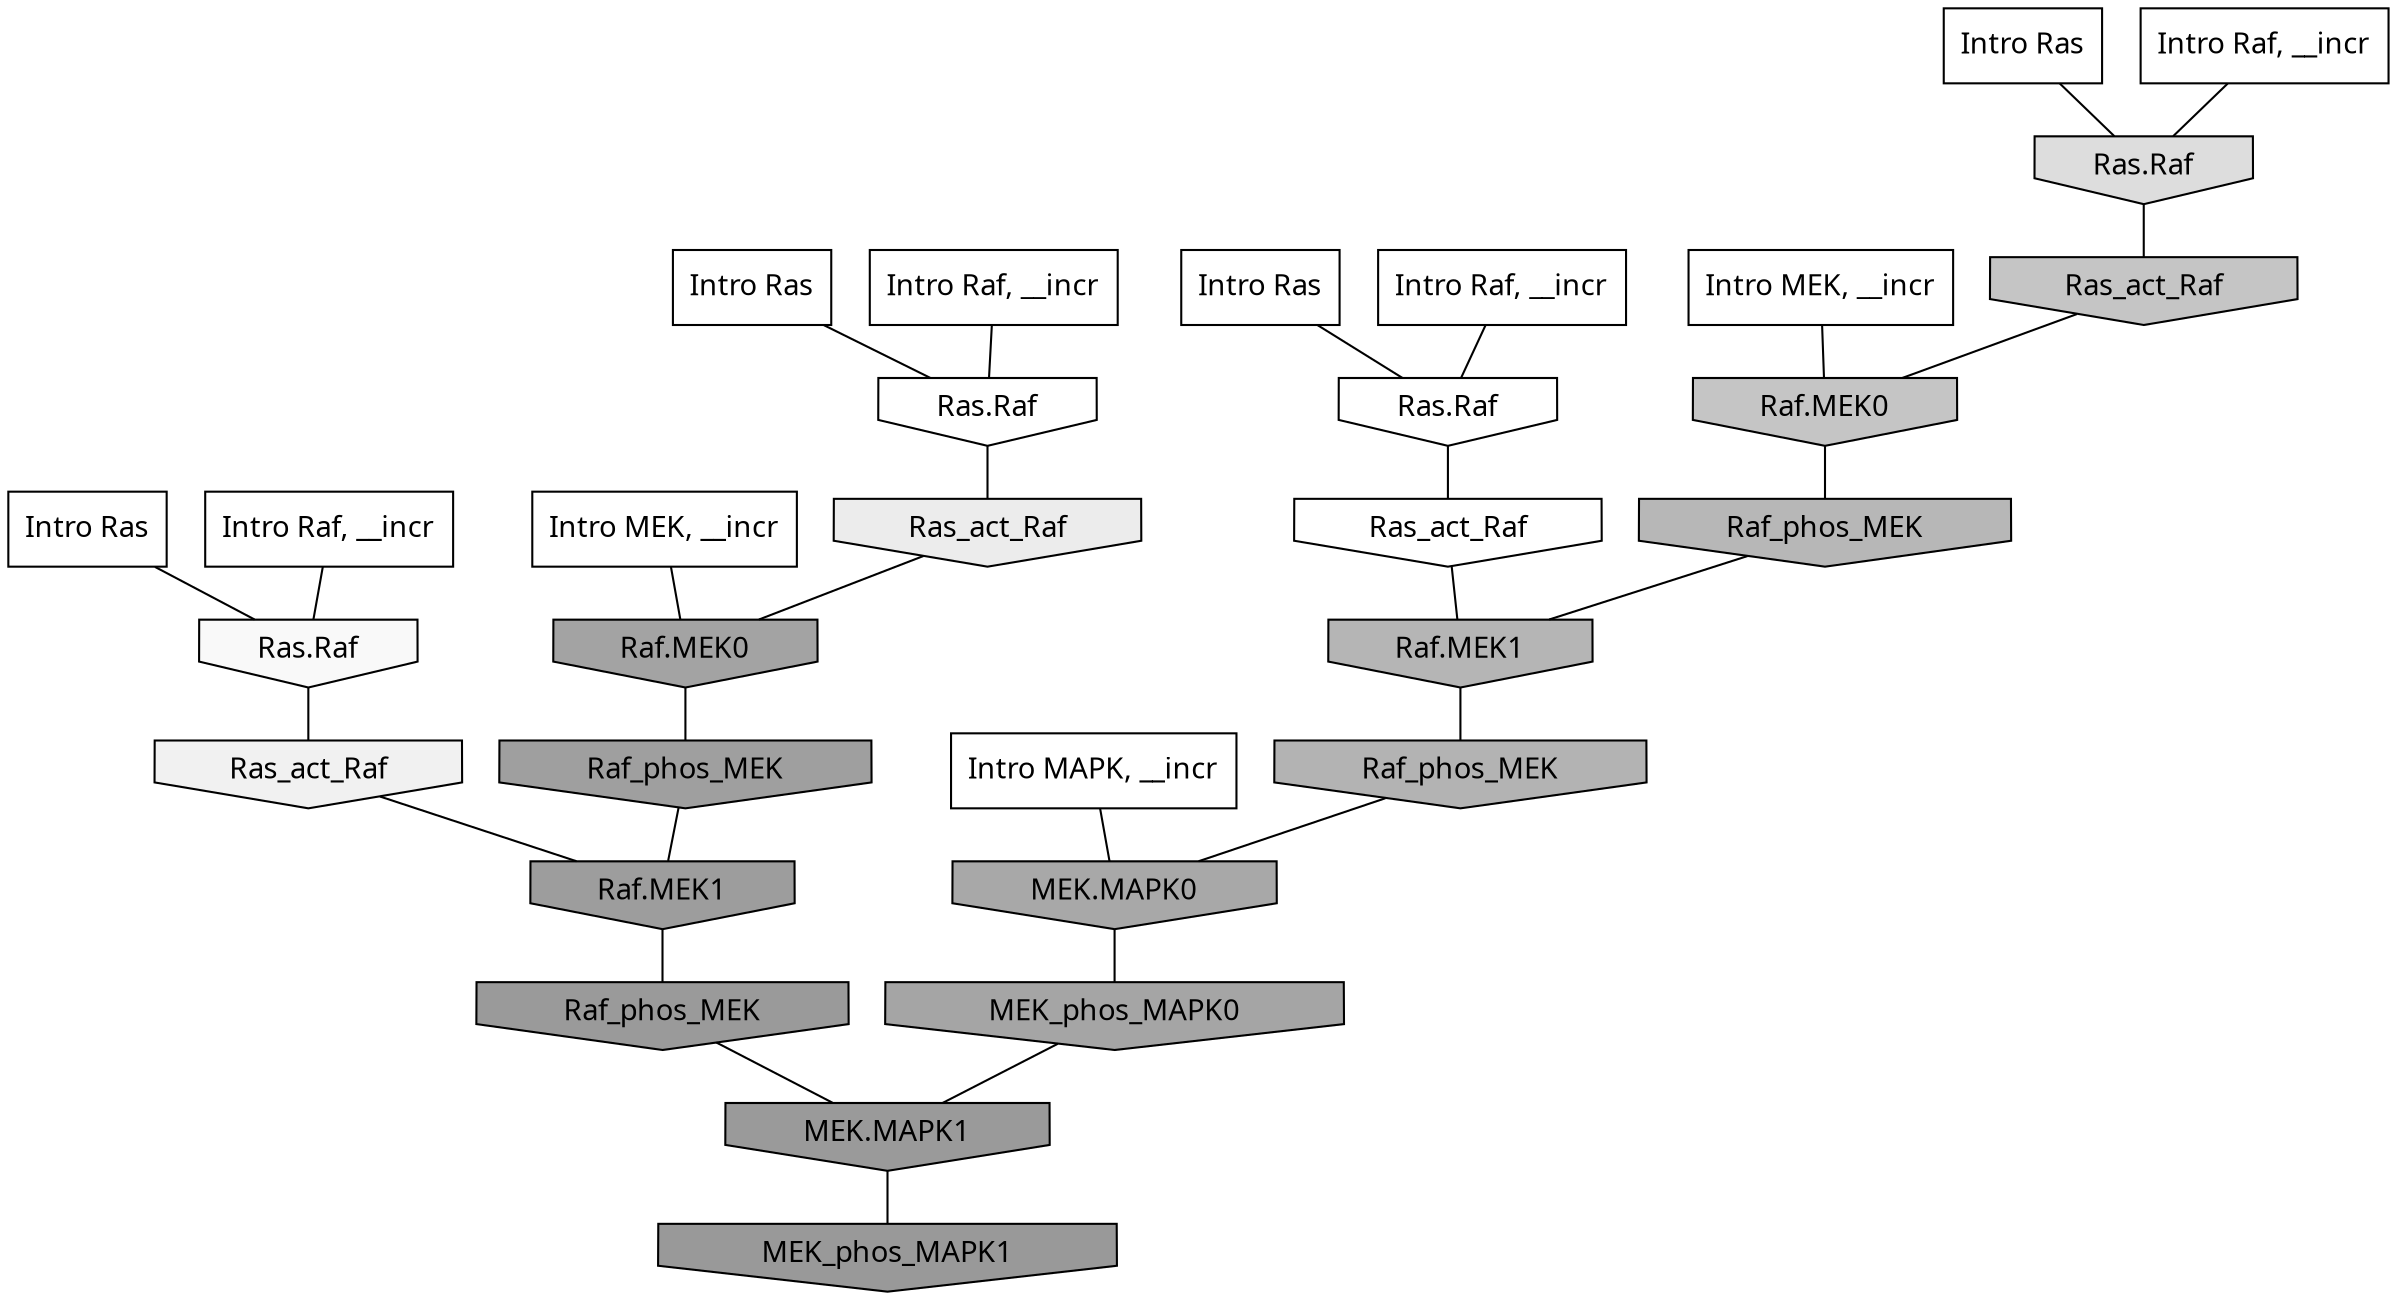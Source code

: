digraph G{
  rankdir="TB";
  ranksep=0.30;
  node [fontname="CMU Serif"];
  edge [fontname="CMU Serif"];
  
  9 [label="Intro Ras", shape=rectangle, style=filled, fillcolor="0.000 0.000 1.000"]
  
  41 [label="Intro Ras", shape=rectangle, style=filled, fillcolor="0.000 0.000 1.000"]
  
  46 [label="Intro Ras", shape=rectangle, style=filled, fillcolor="0.000 0.000 1.000"]
  
  99 [label="Intro Ras", shape=rectangle, style=filled, fillcolor="0.000 0.000 1.000"]
  
  355 [label="Intro Raf, __incr", shape=rectangle, style=filled, fillcolor="0.000 0.000 1.000"]
  
  847 [label="Intro Raf, __incr", shape=rectangle, style=filled, fillcolor="0.000 0.000 1.000"]
  
  861 [label="Intro Raf, __incr", shape=rectangle, style=filled, fillcolor="0.000 0.000 1.000"]
  
  1018 [label="Intro Raf, __incr", shape=rectangle, style=filled, fillcolor="0.000 0.000 1.000"]
  
  1430 [label="Intro MEK, __incr", shape=rectangle, style=filled, fillcolor="0.000 0.000 1.000"]
  
  1695 [label="Intro MEK, __incr", shape=rectangle, style=filled, fillcolor="0.000 0.000 1.000"]
  
  2178 [label="Intro MAPK, __incr", shape=rectangle, style=filled, fillcolor="0.000 0.000 1.000"]
  
  3259 [label="Ras.Raf", shape=invhouse, style=filled, fillcolor="0.000 0.000 1.000"]
  
  3299 [label="Ras_act_Raf", shape=invhouse, style=filled, fillcolor="0.000 0.000 1.000"]
  
  3315 [label="Ras.Raf", shape=invhouse, style=filled, fillcolor="0.000 0.000 0.999"]
  
  3462 [label="Ras.Raf", shape=invhouse, style=filled, fillcolor="0.000 0.000 0.973"]
  
  3665 [label="Ras_act_Raf", shape=invhouse, style=filled, fillcolor="0.000 0.000 0.945"]
  
  3919 [label="Ras_act_Raf", shape=invhouse, style=filled, fillcolor="0.000 0.000 0.924"]
  
  4718 [label="Ras.Raf", shape=invhouse, style=filled, fillcolor="0.000 0.000 0.867"]
  
  6291 [label="Ras_act_Raf", shape=invhouse, style=filled, fillcolor="0.000 0.000 0.772"]
  
  6293 [label="Raf.MEK0", shape=invhouse, style=filled, fillcolor="0.000 0.000 0.772"]
  
  7732 [label="Raf_phos_MEK", shape=invhouse, style=filled, fillcolor="0.000 0.000 0.718"]
  
  7974 [label="Raf.MEK1", shape=invhouse, style=filled, fillcolor="0.000 0.000 0.709"]
  
  8273 [label="Raf_phos_MEK", shape=invhouse, style=filled, fillcolor="0.000 0.000 0.701"]
  
  9740 [label="MEK.MAPK0", shape=invhouse, style=filled, fillcolor="0.000 0.000 0.658"]
  
  10220 [label="MEK_phos_MAPK0", shape=invhouse, style=filled, fillcolor="0.000 0.000 0.646"]
  
  10570 [label="Raf.MEK0", shape=invhouse, style=filled, fillcolor="0.000 0.000 0.639"]
  
  11275 [label="Raf_phos_MEK", shape=invhouse, style=filled, fillcolor="0.000 0.000 0.624"]
  
  11787 [label="Raf.MEK1", shape=invhouse, style=filled, fillcolor="0.000 0.000 0.614"]
  
  12389 [label="Raf_phos_MEK", shape=invhouse, style=filled, fillcolor="0.000 0.000 0.603"]
  
  12391 [label="MEK.MAPK1", shape=invhouse, style=filled, fillcolor="0.000 0.000 0.603"]
  
  12545 [label="MEK_phos_MAPK1", shape=invhouse, style=filled, fillcolor="0.000 0.000 0.600"]
  
  
  12391 -> 12545 [dir=none, color="0.000 0.000 0.000"] 
  12389 -> 12391 [dir=none, color="0.000 0.000 0.000"] 
  11787 -> 12389 [dir=none, color="0.000 0.000 0.000"] 
  11275 -> 11787 [dir=none, color="0.000 0.000 0.000"] 
  10570 -> 11275 [dir=none, color="0.000 0.000 0.000"] 
  10220 -> 12391 [dir=none, color="0.000 0.000 0.000"] 
  9740 -> 10220 [dir=none, color="0.000 0.000 0.000"] 
  8273 -> 9740 [dir=none, color="0.000 0.000 0.000"] 
  7974 -> 8273 [dir=none, color="0.000 0.000 0.000"] 
  7732 -> 7974 [dir=none, color="0.000 0.000 0.000"] 
  6293 -> 7732 [dir=none, color="0.000 0.000 0.000"] 
  6291 -> 6293 [dir=none, color="0.000 0.000 0.000"] 
  4718 -> 6291 [dir=none, color="0.000 0.000 0.000"] 
  3919 -> 10570 [dir=none, color="0.000 0.000 0.000"] 
  3665 -> 11787 [dir=none, color="0.000 0.000 0.000"] 
  3462 -> 3665 [dir=none, color="0.000 0.000 0.000"] 
  3315 -> 3919 [dir=none, color="0.000 0.000 0.000"] 
  3299 -> 7974 [dir=none, color="0.000 0.000 0.000"] 
  3259 -> 3299 [dir=none, color="0.000 0.000 0.000"] 
  2178 -> 9740 [dir=none, color="0.000 0.000 0.000"] 
  1695 -> 10570 [dir=none, color="0.000 0.000 0.000"] 
  1430 -> 6293 [dir=none, color="0.000 0.000 0.000"] 
  1018 -> 3259 [dir=none, color="0.000 0.000 0.000"] 
  861 -> 3462 [dir=none, color="0.000 0.000 0.000"] 
  847 -> 4718 [dir=none, color="0.000 0.000 0.000"] 
  355 -> 3315 [dir=none, color="0.000 0.000 0.000"] 
  99 -> 3315 [dir=none, color="0.000 0.000 0.000"] 
  46 -> 4718 [dir=none, color="0.000 0.000 0.000"] 
  41 -> 3259 [dir=none, color="0.000 0.000 0.000"] 
  9 -> 3462 [dir=none, color="0.000 0.000 0.000"] 
  
  }
